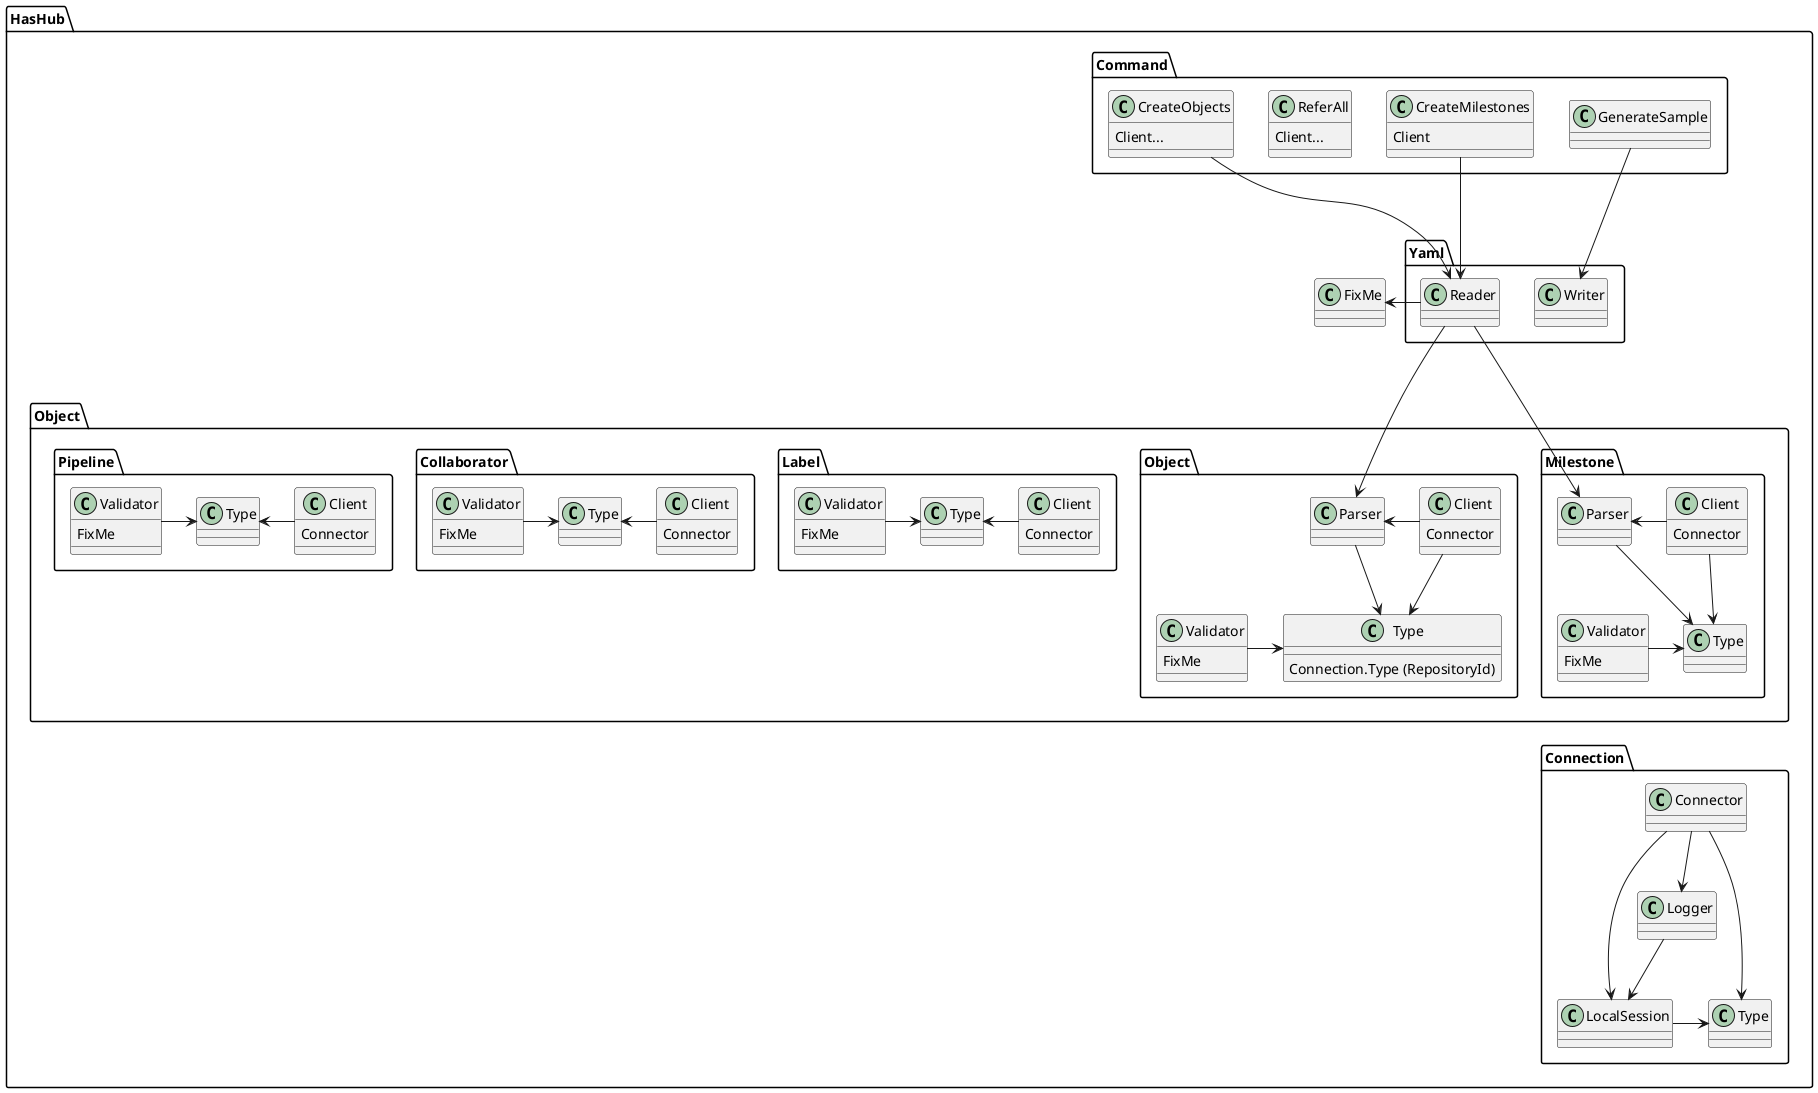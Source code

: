 @startuml

namespace HasHub {
  namespace Command {
    class CreateObjects {
      Client...
    }
    class CreateMilestones {
      Client
    }
    class ReferAll {
      Client...
    }
    class GenerateSample
  }
  namespace Object {
    namespace Object {
      class Validator {
        FixMe
      }
      class Client {
        Connector
      }
      class Type {
        Connection.Type (RepositoryId)
      }
      class Parser
      Validator -r-> Type
      Client --> Type
      Client -l-> Parser
      Parser -d-> Type
    }
    namespace Milestone {
      class Validator {
        FixMe
      }
      class Client {
        Connector
      }
      class Type
      class Parser
      Validator -r-> Type
      Client --> Type
      Client -l-> Parser
      Parser -d-> Type
    }
    namespace Label {
      class Validator {
        FixMe
      }
      class Client {
        Connector
      }
      class Type
      Validator -r-> Type
      Client -l-> Type
    }
    namespace Collaborator {
      class Validator {
        FixMe
      }
      class Client {
        Connector
      }
      class Type
      Validator -r-> Type
      Client -l-> Type
    }
    namespace Pipeline {
      class Validator {
        FixMe
      }
      class Client {
        Connector
      }
      class Type
      Validator -r-> Type
      Client -l-> Type
    }
  }
  namespace Connection {
    class Connector
    class LocalSession
    class Type
    class Logger
    Connector --> Type
    Connector --> Logger
    Logger --> LocalSession
    Connector --> LocalSession
    LocalSession -r-> Type
  }
  class FixMe
  namespace Yaml {
    class Reader
    class Writer
  }
}

HasHub.Command.CreateObjects -d-> HasHub.Yaml.Reader
HasHub.Command.CreateMilestones -d-> HasHub.Yaml.Reader
HasHub.Command.GenerateSample -d--> HasHub.Yaml.Writer

HasHub.Yaml.Reader -d-> HasHub.Object.Object.Parser
HasHub.Yaml.Reader -d--> HasHub.Object.Milestone.Parser

HasHub.Yaml.Reader -l-> HasHub.FixMe

HasHub.Object.Milestone.Type -[hidden]d-> HasHub.Connection.Connector

@enduml
